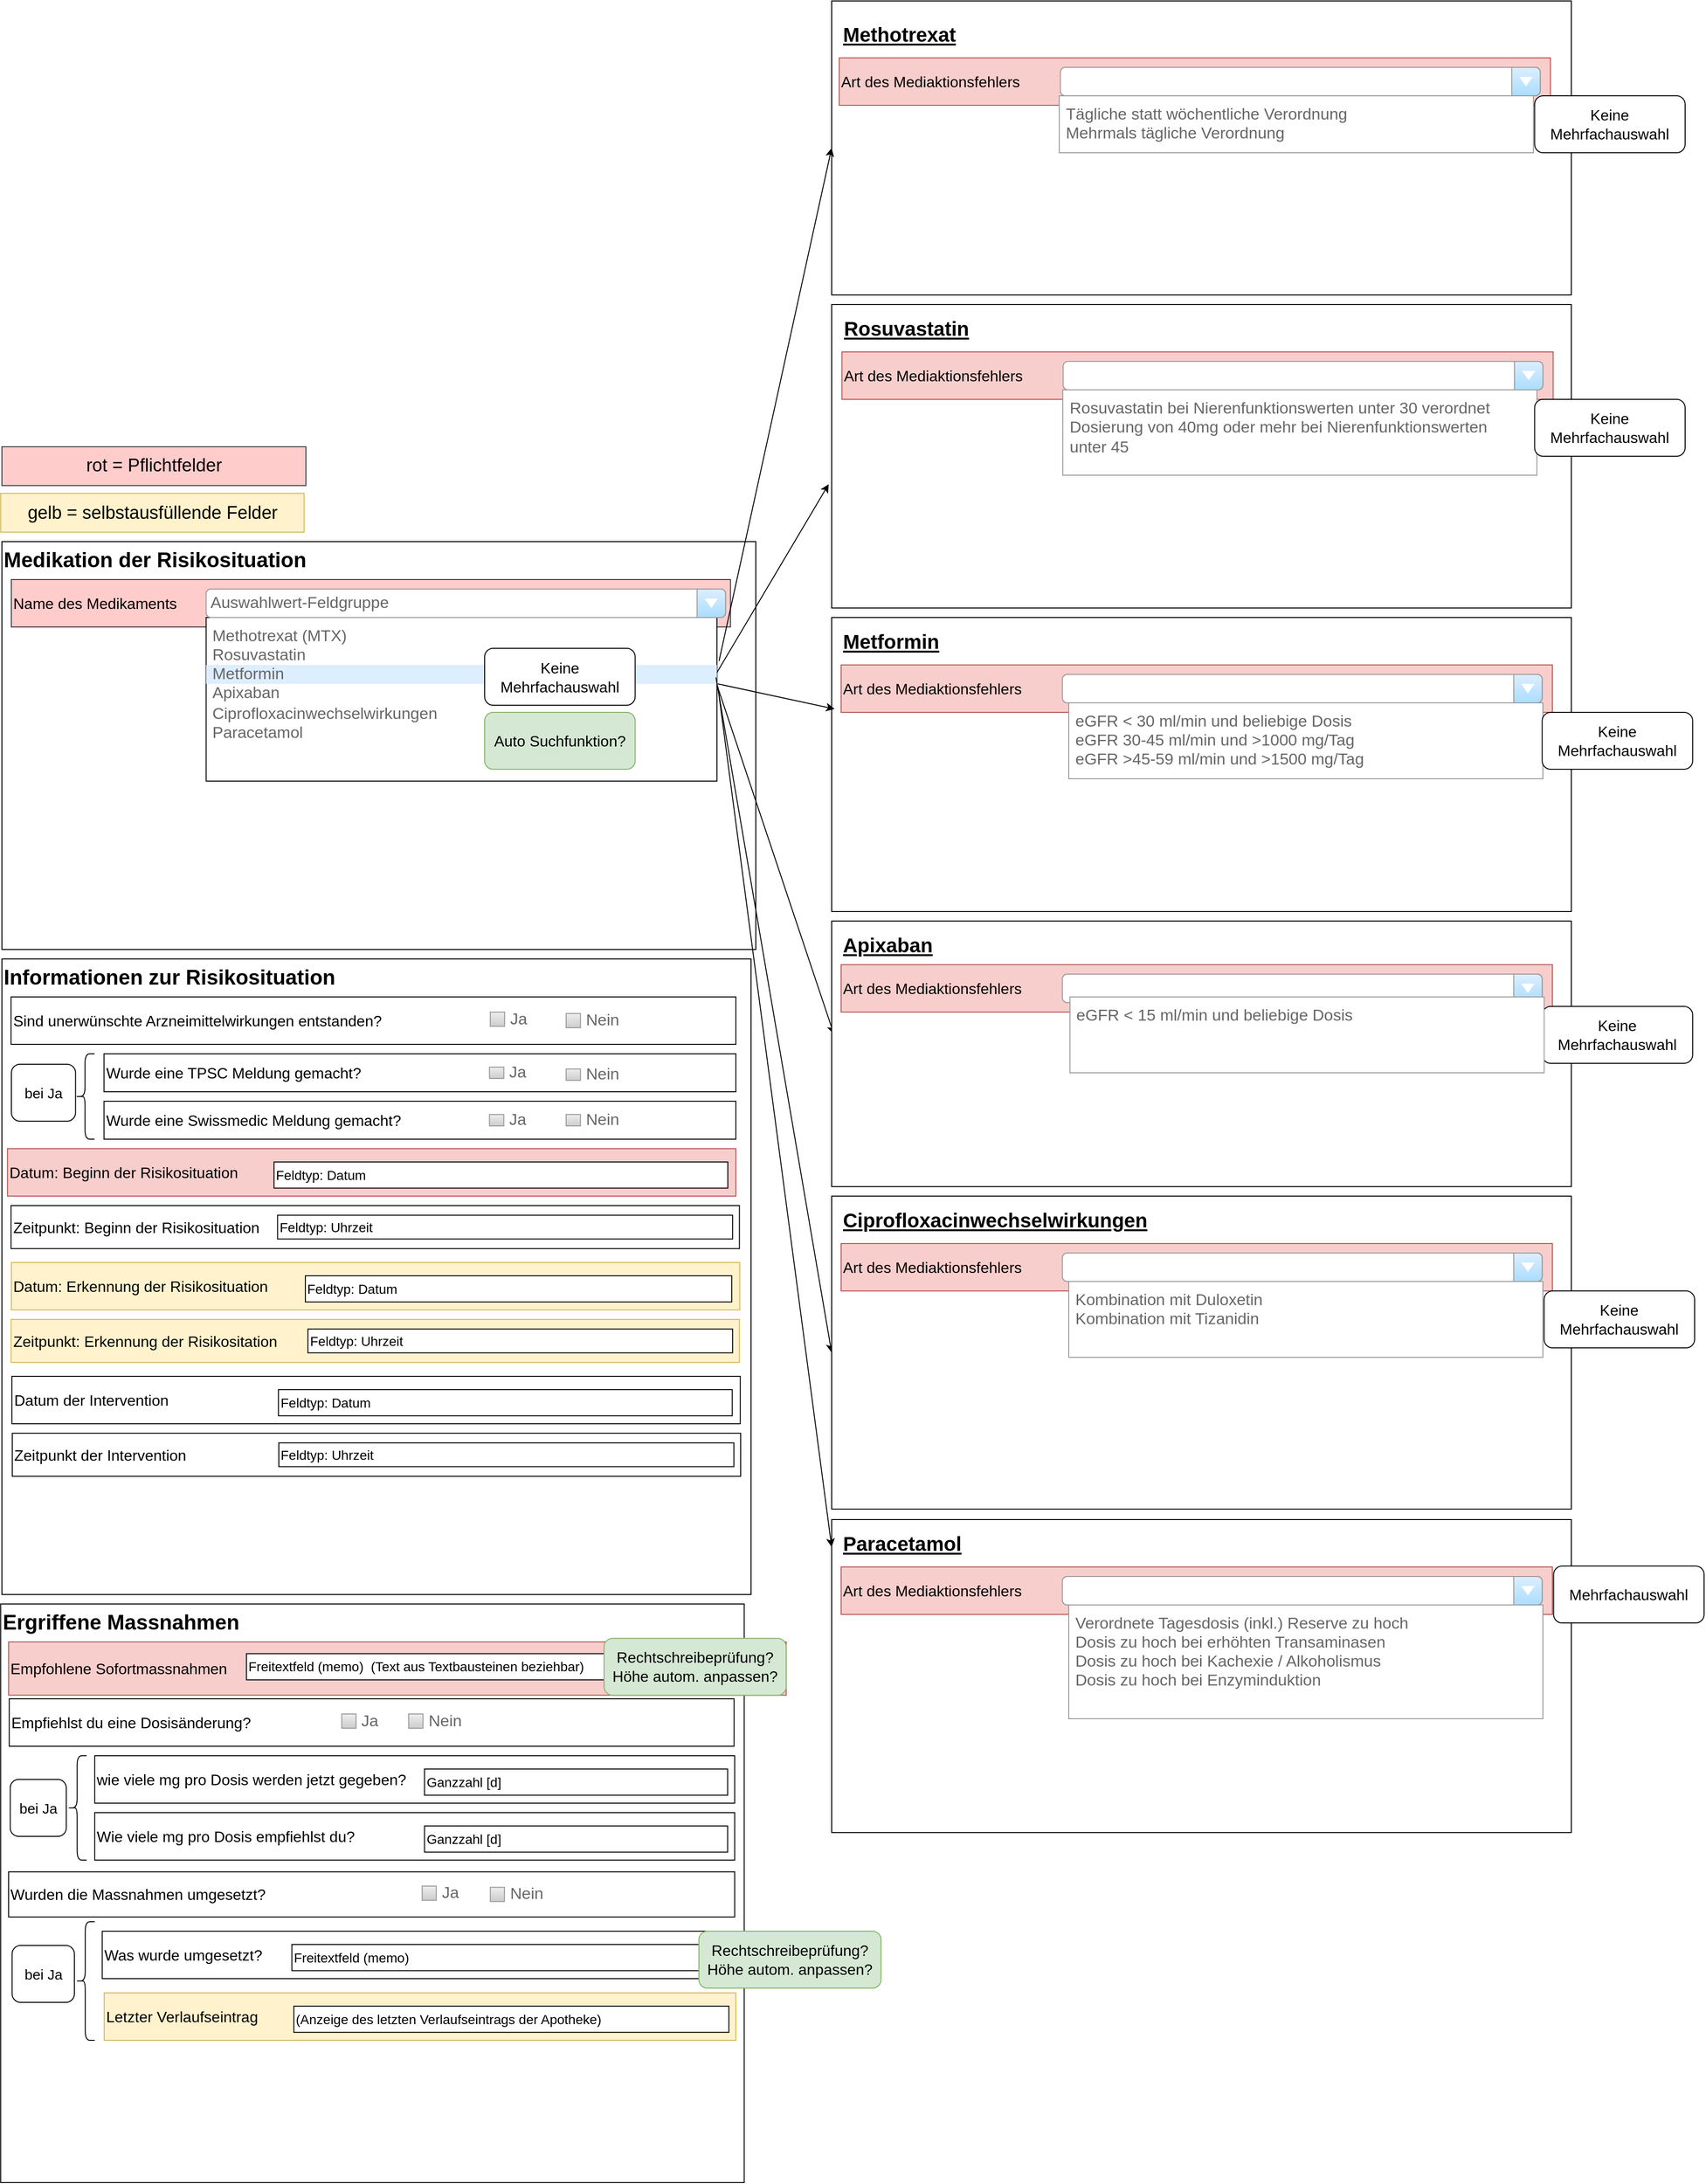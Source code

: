 <mxfile version="21.6.9" type="github">
  <diagram name="Seite-1" id="8O7nqMV1pDiucMTswJLM">
    <mxGraphModel dx="5666" dy="4497" grid="1" gridSize="10" guides="1" tooltips="1" connect="1" arrows="1" fold="1" page="1" pageScale="1" pageWidth="827" pageHeight="1169" math="0" shadow="0">
      <root>
        <mxCell id="0" />
        <mxCell id="1" parent="0" />
        <mxCell id="Xl2gw3tBLQ9xComEteI--40" value="" style="html=1;whiteSpace=wrap;container=0;verticalAlign=top;align=left;fontStyle=1;fontSize=22;" parent="1" vertex="1">
          <mxGeometry x="-2050" y="-2350" width="780" height="310" as="geometry" />
        </mxCell>
        <mxCell id="Xl2gw3tBLQ9xComEteI--182" value="Ergriffene Massnahmen" style="html=1;whiteSpace=wrap;container=0;verticalAlign=top;align=left;fontStyle=1;fontSize=22;" parent="1" vertex="1">
          <mxGeometry x="-2926.29" y="-660" width="784.06" height="610" as="geometry" />
        </mxCell>
        <mxCell id="Xl2gw3tBLQ9xComEteI--208" value="Medikation der Risikosituation" style="html=1;whiteSpace=wrap;container=1;verticalAlign=top;align=left;fontStyle=1;fontSize=22;" parent="1" vertex="1">
          <mxGeometry x="-2925" y="-1780" width="795" height="430" as="geometry" />
        </mxCell>
        <mxCell id="Xl2gw3tBLQ9xComEteI--209" value="&lt;font style=&quot;font-size: 16px;&quot;&gt;Name des Medikaments&lt;/font&gt;" style="html=1;whiteSpace=wrap;container=1;align=left;movable=0;resizable=0;rotatable=0;deletable=0;editable=0;locked=1;connectable=0;fillColor=#ffcccc;strokeColor=#36393d;" parent="Xl2gw3tBLQ9xComEteI--208" vertex="1">
          <mxGeometry x="9.95" y="40" width="758.37" height="50" as="geometry" />
        </mxCell>
        <mxCell id="Xl2gw3tBLQ9xComEteI--98" value="" style="strokeWidth=1;shadow=0;dashed=0;align=center;html=1;shape=mxgraph.mockup.forms.rrect;rSize=0;movable=1;resizable=1;rotatable=1;deletable=1;editable=1;locked=0;connectable=1;" parent="Xl2gw3tBLQ9xComEteI--208" vertex="1">
          <mxGeometry x="215.36" y="80" width="538.7" height="172.5" as="geometry" />
        </mxCell>
        <mxCell id="Xl2gw3tBLQ9xComEteI--99" value="Methotrexat (MTX)" style="strokeWidth=1;shadow=0;dashed=0;align=center;html=1;shape=mxgraph.mockup.forms.anchor;fontSize=17;fontColor=#666666;align=left;spacingLeft=5;resizeWidth=1;whiteSpace=wrap;" parent="Xl2gw3tBLQ9xComEteI--98" vertex="1">
          <mxGeometry width="538.7" height="20" relative="1" as="geometry">
            <mxPoint y="10" as="offset" />
          </mxGeometry>
        </mxCell>
        <mxCell id="Xl2gw3tBLQ9xComEteI--100" value="Rosuvastatin" style="strokeWidth=1;shadow=0;dashed=0;align=center;html=1;shape=mxgraph.mockup.forms.anchor;fontSize=17;fontColor=#666666;align=left;spacingLeft=5;resizeWidth=1;whiteSpace=wrap;" parent="Xl2gw3tBLQ9xComEteI--98" vertex="1">
          <mxGeometry width="538.7" height="20" relative="1" as="geometry">
            <mxPoint y="30" as="offset" />
          </mxGeometry>
        </mxCell>
        <mxCell id="Xl2gw3tBLQ9xComEteI--101" value="Metformin" style="strokeWidth=1;shadow=0;dashed=0;align=center;html=1;shape=mxgraph.mockup.forms.rrect;rSize=0;fontSize=17;fontColor=#666666;align=left;spacingLeft=5;fillColor=#ddeeff;strokeColor=none;resizeWidth=1;whiteSpace=wrap;" parent="Xl2gw3tBLQ9xComEteI--98" vertex="1">
          <mxGeometry width="538.7" height="20" relative="1" as="geometry">
            <mxPoint y="50" as="offset" />
          </mxGeometry>
        </mxCell>
        <mxCell id="Xl2gw3tBLQ9xComEteI--102" value="Apixaban" style="strokeWidth=1;shadow=0;dashed=0;align=center;html=1;shape=mxgraph.mockup.forms.anchor;fontSize=17;fontColor=#666666;align=left;spacingLeft=5;resizeWidth=1;whiteSpace=wrap;" parent="Xl2gw3tBLQ9xComEteI--98" vertex="1">
          <mxGeometry width="538.7" height="20" relative="1" as="geometry">
            <mxPoint y="70" as="offset" />
          </mxGeometry>
        </mxCell>
        <mxCell id="Jt8GE6jkNL4GzKu6u1VT-1" value="Ciprofloxacinwechselwirkungen" style="strokeWidth=1;shadow=0;dashed=0;align=center;html=1;shape=mxgraph.mockup.forms.anchor;fontSize=17;fontColor=#666666;align=left;spacingLeft=5;resizeWidth=1;whiteSpace=wrap;" parent="Xl2gw3tBLQ9xComEteI--98" vertex="1">
          <mxGeometry y="91.618" width="538.7" height="20.294" as="geometry" />
        </mxCell>
        <mxCell id="Jt8GE6jkNL4GzKu6u1VT-2" value="Paracetamol" style="strokeWidth=1;shadow=0;dashed=0;align=center;html=1;shape=mxgraph.mockup.forms.anchor;fontSize=17;fontColor=#666666;align=left;spacingLeft=5;resizeWidth=1;whiteSpace=wrap;" parent="Xl2gw3tBLQ9xComEteI--98" vertex="1">
          <mxGeometry y="111.912" width="538.7" height="20.294" as="geometry" />
        </mxCell>
        <mxCell id="Xl2gw3tBLQ9xComEteI--103" value="&lt;font style=&quot;font-size: 16px;&quot;&gt;Keine Mehrfachauswahl&lt;/font&gt;" style="rounded=1;whiteSpace=wrap;html=1;movable=1;resizable=1;rotatable=1;deletable=1;editable=1;locked=0;connectable=1;" parent="Xl2gw3tBLQ9xComEteI--98" vertex="1">
          <mxGeometry x="293.7" y="32.5" width="158.71" height="60" as="geometry" />
        </mxCell>
        <mxCell id="1k3BisYx8RZJ3h7XRNCB-22" value="&lt;font style=&quot;font-size: 16px;&quot;&gt;Auto Suchfunktion?&lt;/font&gt;" style="rounded=1;whiteSpace=wrap;html=1;movable=1;resizable=1;rotatable=1;deletable=1;editable=1;locked=0;connectable=1;fillColor=#d5e8d4;strokeColor=#82b366;" vertex="1" parent="Xl2gw3tBLQ9xComEteI--98">
          <mxGeometry x="293.7" y="100" width="158.71" height="60" as="geometry" />
        </mxCell>
        <mxCell id="Xl2gw3tBLQ9xComEteI--236" value="Auswahlwert-Feldgruppe" style="strokeWidth=1;shadow=0;dashed=0;align=center;html=1;shape=mxgraph.mockup.forms.comboBox;strokeColor=#999999;fillColor=#ddeeff;align=left;fillColor2=#aaddff;mainText=;fontColor=#666666;fontSize=17;spacingLeft=3;container=1;movable=1;resizable=1;rotatable=1;deletable=1;editable=1;locked=0;connectable=1;" parent="Xl2gw3tBLQ9xComEteI--208" vertex="1">
          <mxGeometry x="215.363" y="50.0" width="547.745" height="30" as="geometry" />
        </mxCell>
        <mxCell id="Xl2gw3tBLQ9xComEteI--39" value="" style="endArrow=classic;html=1;rounded=0;exitX=1;exitY=0.336;exitDx=0;exitDy=0;entryX=-0.004;entryY=0.592;entryDx=0;entryDy=0;entryPerimeter=0;exitPerimeter=0;" parent="1" source="Xl2gw3tBLQ9xComEteI--98" target="Xl2gw3tBLQ9xComEteI--36" edge="1">
          <mxGeometry width="50" height="50" relative="1" as="geometry">
            <mxPoint x="-1480" y="-1500" as="sourcePoint" />
            <mxPoint x="-1330" y="-1610" as="targetPoint" />
          </mxGeometry>
        </mxCell>
        <mxCell id="Xl2gw3tBLQ9xComEteI--120" value="Informationen zur Risikosituation" style="html=1;whiteSpace=wrap;container=1;verticalAlign=top;align=left;fontStyle=1;fontSize=22;" parent="1" vertex="1">
          <mxGeometry x="-2925" y="-1340" width="790" height="670" as="geometry" />
        </mxCell>
        <mxCell id="Xl2gw3tBLQ9xComEteI--129" value="&lt;font style=&quot;font-size: 16px;&quot;&gt;Datum: Erkennung der Risikosituation&lt;/font&gt;" style="html=1;whiteSpace=wrap;container=1;align=left;movable=1;resizable=1;rotatable=1;deletable=1;editable=1;locked=0;connectable=1;fillColor=#fff2cc;strokeColor=#d6b656;" parent="Xl2gw3tBLQ9xComEteI--120" vertex="1">
          <mxGeometry x="10.022" y="320" width="768.093" height="50" as="geometry" />
        </mxCell>
        <mxCell id="Xl2gw3tBLQ9xComEteI--130" value="&lt;font style=&quot;font-size: 14px;&quot;&gt;Feldtyp: Datum&lt;/font&gt;" style="rounded=0;whiteSpace=wrap;html=1;align=left;movable=1;resizable=1;rotatable=1;deletable=1;editable=1;locked=0;connectable=1;" parent="Xl2gw3tBLQ9xComEteI--129" vertex="1">
          <mxGeometry x="310" y="14" width="449.61" height="27.62" as="geometry" />
        </mxCell>
        <mxCell id="Xl2gw3tBLQ9xComEteI--131" value="&lt;font style=&quot;font-size: 16px;&quot;&gt;Zeitpunkt: Erkennung der Risikositation&lt;/font&gt;" style="html=1;whiteSpace=wrap;container=1;align=left;movable=0;resizable=0;rotatable=0;deletable=0;editable=0;locked=1;connectable=0;fillColor=#fff2cc;strokeColor=#d6b656;" parent="Xl2gw3tBLQ9xComEteI--120" vertex="1">
          <mxGeometry x="9.626" y="380" width="768.093" height="45.38" as="geometry" />
        </mxCell>
        <mxCell id="Xl2gw3tBLQ9xComEteI--132" value="&lt;font style=&quot;font-size: 14px;&quot;&gt;Feldtyp: Uhrzeit&lt;/font&gt;" style="rounded=0;whiteSpace=wrap;html=1;align=left;" parent="Xl2gw3tBLQ9xComEteI--131" vertex="1">
          <mxGeometry x="313.091" y="10.16" width="447.842" height="25.07" as="geometry" />
        </mxCell>
        <mxCell id="Jt8GE6jkNL4GzKu6u1VT-21" value="&lt;font style=&quot;font-size: 16px;&quot;&gt;Sind unerwünschte Arzneimittelwirkungen entstanden?&lt;/font&gt;" style="html=1;whiteSpace=wrap;container=1;align=left;movable=0;resizable=0;rotatable=0;deletable=0;editable=0;locked=1;connectable=0;" parent="Xl2gw3tBLQ9xComEteI--120" vertex="1">
          <mxGeometry x="9.63" y="40" width="764.35" height="50" as="geometry" />
        </mxCell>
        <mxCell id="Jt8GE6jkNL4GzKu6u1VT-63" value="" style="shape=curlyBracket;whiteSpace=wrap;html=1;rounded=1;labelPosition=left;verticalLabelPosition=middle;align=right;verticalAlign=middle;movable=0;resizable=0;rotatable=0;deletable=0;editable=0;locked=1;connectable=0;" parent="Xl2gw3tBLQ9xComEteI--120" vertex="1">
          <mxGeometry x="77.67" y="100" width="20" height="90" as="geometry" />
        </mxCell>
        <mxCell id="Jt8GE6jkNL4GzKu6u1VT-59" value="&lt;font style=&quot;font-size: 16px;&quot;&gt;Wurde eine Swissmedic Meldung gemacht?&lt;/font&gt;" style="html=1;whiteSpace=wrap;container=1;align=left;movable=0;resizable=0;rotatable=0;deletable=0;editable=0;locked=1;connectable=0;" parent="Xl2gw3tBLQ9xComEteI--120" vertex="1">
          <mxGeometry x="107.69" y="150" width="666.29" height="40" as="geometry" />
        </mxCell>
        <mxCell id="Jt8GE6jkNL4GzKu6u1VT-68" value="Ja" style="strokeWidth=1;shadow=0;dashed=0;align=center;html=1;shape=mxgraph.mockup.forms.rrect;rSize=0;fillColor=#eeeeee;strokeColor=#999999;gradientColor=#cccccc;align=left;spacingLeft=4;fontSize=17;fontColor=#666666;labelPosition=right;" parent="Jt8GE6jkNL4GzKu6u1VT-59" vertex="1">
          <mxGeometry x="406.463" y="14" width="15.118" height="12" as="geometry" />
        </mxCell>
        <mxCell id="Jt8GE6jkNL4GzKu6u1VT-69" value="Nein" style="strokeWidth=1;shadow=0;dashed=0;align=center;html=1;shape=mxgraph.mockup.forms.rrect;rSize=0;fillColor=#eeeeee;strokeColor=#999999;gradientColor=#cccccc;align=left;spacingLeft=4;fontSize=17;fontColor=#666666;labelPosition=right;" parent="Jt8GE6jkNL4GzKu6u1VT-59" vertex="1">
          <mxGeometry x="487.305" y="14" width="15.118" height="12" as="geometry" />
        </mxCell>
        <mxCell id="Jt8GE6jkNL4GzKu6u1VT-62" value="&lt;font style=&quot;font-size: 15px;&quot;&gt;bei Ja&lt;/font&gt;" style="rounded=1;whiteSpace=wrap;html=1;movable=0;resizable=0;rotatable=0;deletable=0;editable=0;locked=1;connectable=0;" parent="Xl2gw3tBLQ9xComEteI--120" vertex="1">
          <mxGeometry x="10.02" y="111" width="67.65" height="60" as="geometry" />
        </mxCell>
        <mxCell id="Jt8GE6jkNL4GzKu6u1VT-57" value="&lt;font style=&quot;font-size: 16px;&quot;&gt;Wurde eine TPSC Meldung gemacht?&lt;/font&gt;" style="html=1;whiteSpace=wrap;container=1;align=left;movable=0;resizable=0;rotatable=0;deletable=0;editable=0;locked=1;connectable=0;" parent="Xl2gw3tBLQ9xComEteI--120" vertex="1">
          <mxGeometry x="107.69" y="100" width="666.29" height="40" as="geometry" />
        </mxCell>
        <mxCell id="Jt8GE6jkNL4GzKu6u1VT-66" value="Ja" style="strokeWidth=1;shadow=0;dashed=0;align=center;html=1;shape=mxgraph.mockup.forms.rrect;rSize=0;fillColor=#eeeeee;strokeColor=#999999;gradientColor=#cccccc;align=left;spacingLeft=4;fontSize=17;fontColor=#666666;labelPosition=right;" parent="Jt8GE6jkNL4GzKu6u1VT-57" vertex="1">
          <mxGeometry x="406.463" y="14" width="15.118" height="12" as="geometry" />
        </mxCell>
        <mxCell id="Jt8GE6jkNL4GzKu6u1VT-67" value="Nein" style="strokeWidth=1;shadow=0;dashed=0;align=center;html=1;shape=mxgraph.mockup.forms.rrect;rSize=0;fillColor=#eeeeee;strokeColor=#999999;gradientColor=#cccccc;align=left;spacingLeft=4;fontSize=17;fontColor=#666666;labelPosition=right;" parent="Jt8GE6jkNL4GzKu6u1VT-57" vertex="1">
          <mxGeometry x="487.305" y="16" width="15.118" height="12" as="geometry" />
        </mxCell>
        <mxCell id="Jt8GE6jkNL4GzKu6u1VT-77" value="&lt;font style=&quot;font-size: 16px;&quot;&gt;Zeitpunkt der Intervention&lt;/font&gt;" style="html=1;whiteSpace=wrap;container=1;align=left;movable=1;resizable=1;rotatable=1;deletable=1;editable=1;locked=0;connectable=1;" parent="Xl2gw3tBLQ9xComEteI--120" vertex="1">
          <mxGeometry x="10.952" y="500" width="768.093" height="45.38" as="geometry" />
        </mxCell>
        <mxCell id="Jt8GE6jkNL4GzKu6u1VT-78" value="&lt;font style=&quot;font-size: 14px;&quot;&gt;Feldtyp: Uhrzeit&lt;/font&gt;" style="rounded=0;whiteSpace=wrap;html=1;align=left;" parent="Jt8GE6jkNL4GzKu6u1VT-77" vertex="1">
          <mxGeometry x="281.067" y="10.16" width="479.862" height="25.07" as="geometry" />
        </mxCell>
        <mxCell id="Jt8GE6jkNL4GzKu6u1VT-79" value="&lt;font style=&quot;font-size: 16px;&quot;&gt;Datum der Intervention&lt;/font&gt;" style="html=1;whiteSpace=wrap;container=1;align=left;movable=1;resizable=1;rotatable=1;deletable=1;editable=1;locked=0;connectable=1;" parent="Xl2gw3tBLQ9xComEteI--120" vertex="1">
          <mxGeometry x="10.55" y="440" width="768.09" height="50" as="geometry" />
        </mxCell>
        <mxCell id="Jt8GE6jkNL4GzKu6u1VT-80" value="&lt;font style=&quot;font-size: 14px;&quot;&gt;Feldtyp: Datum&lt;/font&gt;" style="rounded=0;whiteSpace=wrap;html=1;align=left;" parent="Jt8GE6jkNL4GzKu6u1VT-79" vertex="1">
          <mxGeometry x="281.066" y="14.0" width="478.546" height="27.62" as="geometry" />
        </mxCell>
        <mxCell id="Jt8GE6jkNL4GzKu6u1VT-75" value="&lt;font style=&quot;font-size: 16px;&quot;&gt;Datum: Beginn der Risikosituation&lt;/font&gt;" style="html=1;whiteSpace=wrap;container=1;align=left;movable=1;resizable=1;rotatable=1;deletable=1;editable=1;locked=0;connectable=1;fillColor=#f8cecc;strokeColor=#b85450;" parent="Xl2gw3tBLQ9xComEteI--120" vertex="1">
          <mxGeometry x="5.89" y="200.0" width="768.09" height="50" as="geometry" />
        </mxCell>
        <mxCell id="Jt8GE6jkNL4GzKu6u1VT-76" value="&lt;font style=&quot;font-size: 14px;&quot;&gt;Feldtyp: Datum&lt;/font&gt;" style="rounded=0;whiteSpace=wrap;html=1;align=left;" parent="Jt8GE6jkNL4GzKu6u1VT-75" vertex="1">
          <mxGeometry x="281.066" y="14.0" width="478.546" height="27.62" as="geometry" />
        </mxCell>
        <mxCell id="Jt8GE6jkNL4GzKu6u1VT-23" value="Nein" style="strokeWidth=1;shadow=0;dashed=0;align=center;html=1;shape=mxgraph.mockup.forms.rrect;rSize=0;fillColor=#eeeeee;strokeColor=#999999;gradientColor=#cccccc;align=left;spacingLeft=4;fontSize=17;fontColor=#666666;labelPosition=right;" parent="Xl2gw3tBLQ9xComEteI--120" vertex="1">
          <mxGeometry x="594.995" y="57.5" width="15.118" height="15" as="geometry" />
        </mxCell>
        <mxCell id="Jt8GE6jkNL4GzKu6u1VT-22" value="Ja" style="strokeWidth=1;shadow=0;dashed=0;align=center;html=1;shape=mxgraph.mockup.forms.rrect;rSize=0;fillColor=#eeeeee;strokeColor=#999999;gradientColor=#cccccc;align=left;spacingLeft=4;fontSize=17;fontColor=#666666;labelPosition=right;" parent="1" vertex="1">
          <mxGeometry x="-2409.997" y="-1284" width="15.118" height="15" as="geometry" />
        </mxCell>
        <mxCell id="Jt8GE6jkNL4GzKu6u1VT-28" value="" style="group" parent="1" vertex="1" connectable="0">
          <mxGeometry x="-2050.0" y="-2030.0" width="780" height="450" as="geometry" />
        </mxCell>
        <mxCell id="Xl2gw3tBLQ9xComEteI--36" value="" style="html=1;whiteSpace=wrap;container=0;verticalAlign=top;align=left;fontStyle=1;fontSize=22;" parent="Jt8GE6jkNL4GzKu6u1VT-28" vertex="1">
          <mxGeometry width="780" height="320" as="geometry" />
        </mxCell>
        <mxCell id="Jt8GE6jkNL4GzKu6u1VT-12" value="&lt;font style=&quot;font-size: 16px;&quot;&gt;Art des Mediaktionsfehlers&lt;/font&gt;" style="html=1;whiteSpace=wrap;container=1;align=left;movable=1;resizable=1;rotatable=1;deletable=1;editable=1;locked=0;connectable=1;fillColor=#f8cecc;strokeColor=#b85450;" parent="Jt8GE6jkNL4GzKu6u1VT-28" vertex="1">
          <mxGeometry x="10.81" y="50.0" width="750" height="50" as="geometry" />
        </mxCell>
        <mxCell id="Jt8GE6jkNL4GzKu6u1VT-13" value="&lt;table&gt;&lt;tbody&gt;&lt;tr&gt;&lt;td&gt;&lt;br&gt;&lt;/td&gt;&lt;/tr&gt;&lt;tr&gt;&lt;td&gt;&lt;br&gt;&lt;/td&gt;&lt;/tr&gt;&lt;tr&gt;&lt;td&gt;&lt;br&gt;&lt;/td&gt;&lt;/tr&gt;&lt;tr&gt;&lt;td&gt;&lt;br&gt;&lt;/td&gt;&lt;/tr&gt;&lt;tr&gt;&lt;td&gt;&lt;br&gt;&lt;/td&gt;&lt;/tr&gt;&lt;/tbody&gt;&lt;/table&gt;" style="strokeWidth=1;shadow=0;dashed=0;align=center;html=1;shape=mxgraph.mockup.forms.comboBox;strokeColor=#999999;fillColor=#ddeeff;align=left;fillColor2=#aaddff;mainText=;fontColor=#666666;fontSize=17;spacingLeft=3;container=0;movable=1;resizable=1;rotatable=1;deletable=1;editable=1;locked=0;connectable=1;" parent="Jt8GE6jkNL4GzKu6u1VT-12" vertex="1">
          <mxGeometry x="233.279" y="10" width="505.96" height="30" as="geometry" />
        </mxCell>
        <mxCell id="Jt8GE6jkNL4GzKu6u1VT-20" value="&lt;b style=&quot;font-size: 21px;&quot;&gt;&lt;font style=&quot;font-size: 21px;&quot;&gt;Rosuvastatin&lt;/font&gt;&lt;/b&gt;" style="rounded=0;whiteSpace=wrap;html=1;align=left;labelBorderColor=none;strokeColor=none;fontStyle=4;fontSize=21;" parent="Jt8GE6jkNL4GzKu6u1VT-28" vertex="1">
          <mxGeometry x="10.81" y="10.0" width="180" height="30" as="geometry" />
        </mxCell>
        <mxCell id="Jt8GE6jkNL4GzKu6u1VT-15" value="" style="strokeWidth=1;shadow=0;dashed=0;align=center;html=1;shape=mxgraph.mockup.forms.rrect;rSize=0;strokeColor=#999999;fillColor=#ffffff;movable=1;resizable=1;rotatable=1;deletable=1;editable=1;locked=0;connectable=1;" parent="Jt8GE6jkNL4GzKu6u1VT-28" vertex="1">
          <mxGeometry x="243.71" y="90" width="500" height="90" as="geometry" />
        </mxCell>
        <mxCell id="Jt8GE6jkNL4GzKu6u1VT-16" value="Rosuvastatin bei Nierenfunktionswerten unter 30 verordnet" style="strokeWidth=1;shadow=0;dashed=0;align=center;html=1;shape=mxgraph.mockup.forms.anchor;fontSize=17;fontColor=#666666;align=left;spacingLeft=5;resizeWidth=1;whiteSpace=wrap;" parent="Jt8GE6jkNL4GzKu6u1VT-15" vertex="1">
          <mxGeometry width="455.169" height="20" relative="1" as="geometry">
            <mxPoint y="10" as="offset" />
          </mxGeometry>
        </mxCell>
        <mxCell id="Jt8GE6jkNL4GzKu6u1VT-17" value="Dosierung von 40mg oder mehr bei Nierenfunktionswerten unter 45" style="strokeWidth=1;shadow=0;dashed=0;align=center;html=1;shape=mxgraph.mockup.forms.anchor;fontSize=17;fontColor=#666666;align=left;spacingLeft=5;resizeWidth=1;whiteSpace=wrap;" parent="Jt8GE6jkNL4GzKu6u1VT-15" vertex="1">
          <mxGeometry width="455.17" height="40" relative="1" as="geometry">
            <mxPoint y="30" as="offset" />
          </mxGeometry>
        </mxCell>
        <mxCell id="Jt8GE6jkNL4GzKu6u1VT-30" value="" style="group" parent="1" vertex="1" connectable="0">
          <mxGeometry x="-2050" y="-1700" width="780" height="310" as="geometry" />
        </mxCell>
        <mxCell id="Jt8GE6jkNL4GzKu6u1VT-31" value="" style="html=1;whiteSpace=wrap;container=0;verticalAlign=top;align=left;fontStyle=1;fontSize=22;" parent="Jt8GE6jkNL4GzKu6u1VT-30" vertex="1">
          <mxGeometry width="780" height="310" as="geometry" />
        </mxCell>
        <mxCell id="Jt8GE6jkNL4GzKu6u1VT-32" value="&lt;font style=&quot;font-size: 16px;&quot;&gt;Art des Mediaktionsfehlers&lt;/font&gt;" style="html=1;whiteSpace=wrap;container=1;align=left;movable=1;resizable=1;rotatable=1;deletable=1;editable=1;locked=0;connectable=1;fillColor=#f8cecc;strokeColor=#b85450;" parent="Jt8GE6jkNL4GzKu6u1VT-30" vertex="1">
          <mxGeometry x="10" y="50" width="750" height="50" as="geometry" />
        </mxCell>
        <mxCell id="Jt8GE6jkNL4GzKu6u1VT-33" value="&lt;table&gt;&lt;tbody&gt;&lt;tr&gt;&lt;td&gt;&lt;br&gt;&lt;/td&gt;&lt;/tr&gt;&lt;tr&gt;&lt;td&gt;&lt;br&gt;&lt;/td&gt;&lt;/tr&gt;&lt;tr&gt;&lt;td&gt;&lt;br&gt;&lt;/td&gt;&lt;/tr&gt;&lt;tr&gt;&lt;td&gt;&lt;br&gt;&lt;/td&gt;&lt;/tr&gt;&lt;tr&gt;&lt;td&gt;&lt;br&gt;&lt;/td&gt;&lt;/tr&gt;&lt;/tbody&gt;&lt;/table&gt;" style="strokeWidth=1;shadow=0;dashed=0;align=center;html=1;shape=mxgraph.mockup.forms.comboBox;strokeColor=#999999;fillColor=#ddeeff;align=left;fillColor2=#aaddff;mainText=;fontColor=#666666;fontSize=17;spacingLeft=3;container=0;movable=1;resizable=1;rotatable=1;deletable=1;editable=1;locked=0;connectable=1;" parent="Jt8GE6jkNL4GzKu6u1VT-32" vertex="1">
          <mxGeometry x="233.279" y="10" width="505.96" height="30" as="geometry" />
        </mxCell>
        <mxCell id="Jt8GE6jkNL4GzKu6u1VT-34" value="" style="strokeWidth=1;shadow=0;dashed=0;align=center;html=1;shape=mxgraph.mockup.forms.rrect;rSize=0;strokeColor=#999999;fillColor=#ffffff;" parent="Jt8GE6jkNL4GzKu6u1VT-30" vertex="1">
          <mxGeometry x="250" y="90" width="500" height="80" as="geometry" />
        </mxCell>
        <mxCell id="Jt8GE6jkNL4GzKu6u1VT-35" value="eGFR &amp;lt; 30 ml/min und beliebige Dosis" style="strokeWidth=1;shadow=0;dashed=0;align=center;html=1;shape=mxgraph.mockup.forms.anchor;fontSize=17;fontColor=#666666;align=left;spacingLeft=5;resizeWidth=1;whiteSpace=wrap;" parent="Jt8GE6jkNL4GzKu6u1VT-34" vertex="1">
          <mxGeometry width="455.169" height="20" relative="1" as="geometry">
            <mxPoint y="10" as="offset" />
          </mxGeometry>
        </mxCell>
        <mxCell id="Jt8GE6jkNL4GzKu6u1VT-36" value="eGFR 30-45 ml/min und &amp;gt;1000 mg/Tag" style="strokeWidth=1;shadow=0;dashed=0;align=center;html=1;shape=mxgraph.mockup.forms.anchor;fontSize=17;fontColor=#666666;align=left;spacingLeft=5;resizeWidth=1;whiteSpace=wrap;" parent="Jt8GE6jkNL4GzKu6u1VT-34" vertex="1">
          <mxGeometry width="490" height="20" relative="1" as="geometry">
            <mxPoint y="30" as="offset" />
          </mxGeometry>
        </mxCell>
        <mxCell id="1k3BisYx8RZJ3h7XRNCB-1" value="eGFR &amp;gt;45-59 ml/min und &amp;gt;1500 mg/Tag" style="strokeWidth=1;shadow=0;dashed=0;align=center;html=1;shape=mxgraph.mockup.forms.anchor;fontSize=17;fontColor=#666666;align=left;spacingLeft=5;resizeWidth=1;whiteSpace=wrap;" vertex="1" parent="Jt8GE6jkNL4GzKu6u1VT-34">
          <mxGeometry y="50" width="490" height="20" as="geometry" />
        </mxCell>
        <mxCell id="Jt8GE6jkNL4GzKu6u1VT-37" value="&lt;b style=&quot;font-size: 21px;&quot;&gt;&lt;font style=&quot;font-size: 21px;&quot;&gt;Metformin&lt;/font&gt;&lt;/b&gt;" style="rounded=0;whiteSpace=wrap;html=1;align=left;labelBorderColor=none;strokeColor=none;fontStyle=4;fontSize=21;" parent="Jt8GE6jkNL4GzKu6u1VT-30" vertex="1">
          <mxGeometry x="10.0" y="10" width="180" height="30" as="geometry" />
        </mxCell>
        <mxCell id="Jt8GE6jkNL4GzKu6u1VT-54" value="" style="endArrow=classic;html=1;rounded=0;entryX=0.004;entryY=0.311;entryDx=0;entryDy=0;entryPerimeter=0;" parent="1" target="Jt8GE6jkNL4GzKu6u1VT-31" edge="1">
          <mxGeometry width="50" height="50" relative="1" as="geometry">
            <mxPoint x="-2170" y="-1630" as="sourcePoint" />
            <mxPoint x="-2043" y="-1724" as="targetPoint" />
          </mxGeometry>
        </mxCell>
        <mxCell id="Jt8GE6jkNL4GzKu6u1VT-55" value="" style="endArrow=classic;html=1;rounded=0;exitX=1.002;exitY=1.218;exitDx=0;exitDy=0;exitPerimeter=0;entryX=0.003;entryY=0.426;entryDx=0;entryDy=0;entryPerimeter=0;" parent="1" source="Xl2gw3tBLQ9xComEteI--101" target="Jt8GE6jkNL4GzKu6u1VT-39" edge="1">
          <mxGeometry width="50" height="50" relative="1" as="geometry">
            <mxPoint x="-2070" y="-1530" as="sourcePoint" />
            <mxPoint x="-2050" y="-1210" as="targetPoint" />
          </mxGeometry>
        </mxCell>
        <mxCell id="Xl2gw3tBLQ9xComEteI--41" value="" style="endArrow=classic;html=1;rounded=0;entryX=0;entryY=0.5;entryDx=0;entryDy=0;exitX=1.004;exitY=0.266;exitDx=0;exitDy=0;exitPerimeter=0;" parent="1" source="Xl2gw3tBLQ9xComEteI--98" target="Xl2gw3tBLQ9xComEteI--40" edge="1">
          <mxGeometry width="50" height="50" relative="1" as="geometry">
            <mxPoint x="-1654" y="-1640" as="sourcePoint" />
            <mxPoint x="-1386" y="-1603" as="targetPoint" />
          </mxGeometry>
        </mxCell>
        <mxCell id="Jt8GE6jkNL4GzKu6u1VT-56" value="" style="endArrow=classic;html=1;rounded=0;entryX=0;entryY=0.5;entryDx=0;entryDy=0;exitX=0.998;exitY=0.658;exitDx=0;exitDy=0;exitPerimeter=0;" parent="1" source="Xl2gw3tBLQ9xComEteI--101" target="Jt8GE6jkNL4GzKu6u1VT-47" edge="1">
          <mxGeometry width="50" height="50" relative="1" as="geometry">
            <mxPoint x="-2160" y="-1500" as="sourcePoint" />
            <mxPoint x="-2050" y="-1000" as="targetPoint" />
          </mxGeometry>
        </mxCell>
        <mxCell id="Jt8GE6jkNL4GzKu6u1VT-65" value="" style="group" parent="1" vertex="1" connectable="0">
          <mxGeometry x="-2926.29" y="-1880" width="321.88" height="90" as="geometry" />
        </mxCell>
        <mxCell id="Xl2gw3tBLQ9xComEteI--258" value="&lt;font style=&quot;font-size: 19px;&quot;&gt;rot = Pflichtfelder&lt;/font&gt;" style="rounded=0;whiteSpace=wrap;html=1;fillColor=#ffcccc;strokeColor=#36393d;" parent="Jt8GE6jkNL4GzKu6u1VT-65" vertex="1">
          <mxGeometry x="1.29" width="320.59" height="40.909" as="geometry" />
        </mxCell>
        <mxCell id="Xl2gw3tBLQ9xComEteI--259" value="&lt;font style=&quot;font-size: 19px;&quot;&gt;gelb = selbstausfüllende Felder&lt;/font&gt;" style="rounded=0;whiteSpace=wrap;html=1;fillColor=#fff2cc;strokeColor=#d6b656;" parent="Jt8GE6jkNL4GzKu6u1VT-65" vertex="1">
          <mxGeometry y="49.091" width="320.0" height="40.909" as="geometry" />
        </mxCell>
        <mxCell id="Jt8GE6jkNL4GzKu6u1VT-73" value="&lt;font style=&quot;font-size: 16px;&quot;&gt;Zeitpunkt: Beginn der Risikosituation&lt;/font&gt;" style="html=1;whiteSpace=wrap;container=1;align=left;movable=0;resizable=0;rotatable=0;deletable=0;editable=0;locked=1;connectable=0;" parent="1" vertex="1">
          <mxGeometry x="-2915.368" y="-1080" width="768.093" height="45.38" as="geometry" />
        </mxCell>
        <mxCell id="Jt8GE6jkNL4GzKu6u1VT-74" value="&lt;font style=&quot;font-size: 14px;&quot;&gt;Feldtyp: Uhrzeit&lt;/font&gt;" style="rounded=0;whiteSpace=wrap;html=1;align=left;" parent="Jt8GE6jkNL4GzKu6u1VT-73" vertex="1">
          <mxGeometry x="281.067" y="10.16" width="479.862" height="25.07" as="geometry" />
        </mxCell>
        <mxCell id="Jt8GE6jkNL4GzKu6u1VT-5" value="&lt;font style=&quot;font-size: 16px;&quot;&gt;Art des Mediaktionsfehlers&lt;/font&gt;" style="html=1;whiteSpace=wrap;container=1;align=left;movable=1;resizable=1;rotatable=1;deletable=1;editable=1;locked=0;connectable=1;fillColor=#f8cecc;strokeColor=#b85450;" parent="1" vertex="1">
          <mxGeometry x="-2042.05" y="-2290" width="750" height="50" as="geometry" />
        </mxCell>
        <mxCell id="Jt8GE6jkNL4GzKu6u1VT-6" value="&lt;table&gt;&lt;tbody&gt;&lt;tr&gt;&lt;td&gt;&lt;br&gt;&lt;/td&gt;&lt;/tr&gt;&lt;tr&gt;&lt;td&gt;&lt;br&gt;&lt;/td&gt;&lt;/tr&gt;&lt;tr&gt;&lt;td&gt;&lt;br&gt;&lt;/td&gt;&lt;/tr&gt;&lt;tr&gt;&lt;td&gt;&lt;br&gt;&lt;/td&gt;&lt;/tr&gt;&lt;tr&gt;&lt;td&gt;&lt;br&gt;&lt;/td&gt;&lt;/tr&gt;&lt;/tbody&gt;&lt;/table&gt;" style="strokeWidth=1;shadow=0;dashed=0;align=center;html=1;shape=mxgraph.mockup.forms.comboBox;strokeColor=#999999;fillColor=#ddeeff;align=left;fillColor2=#aaddff;mainText=;fontColor=#666666;fontSize=17;spacingLeft=3;container=0;movable=1;resizable=1;rotatable=1;deletable=1;editable=1;locked=0;connectable=1;" parent="Jt8GE6jkNL4GzKu6u1VT-5" vertex="1">
          <mxGeometry x="233.279" y="10" width="505.96" height="30" as="geometry" />
        </mxCell>
        <mxCell id="Jt8GE6jkNL4GzKu6u1VT-19" value="&lt;b style=&quot;font-size: 21px;&quot;&gt;&lt;font style=&quot;font-size: 21px;&quot;&gt;Methotrexat&lt;/font&gt;&lt;/b&gt;" style="rounded=0;whiteSpace=wrap;html=1;align=left;labelBorderColor=none;strokeColor=none;fontStyle=4;fontSize=21;" parent="1" vertex="1">
          <mxGeometry x="-2040" y="-2330" width="180" height="30" as="geometry" />
        </mxCell>
        <mxCell id="Jt8GE6jkNL4GzKu6u1VT-7" value="" style="strokeWidth=1;shadow=0;dashed=0;align=center;html=1;shape=mxgraph.mockup.forms.rrect;rSize=0;strokeColor=#999999;fillColor=#ffffff;movable=1;resizable=1;rotatable=1;deletable=1;editable=1;locked=0;connectable=1;" parent="1" vertex="1">
          <mxGeometry x="-1810" y="-2250" width="500" height="60" as="geometry" />
        </mxCell>
        <mxCell id="Jt8GE6jkNL4GzKu6u1VT-8" value="Tägliche statt wöchentliche Verordnung" style="strokeWidth=1;shadow=0;dashed=0;align=center;html=1;shape=mxgraph.mockup.forms.anchor;fontSize=17;fontColor=#666666;align=left;spacingLeft=5;resizeWidth=1;whiteSpace=wrap;" parent="Jt8GE6jkNL4GzKu6u1VT-7" vertex="1">
          <mxGeometry width="455.169" height="20" relative="1" as="geometry">
            <mxPoint y="10" as="offset" />
          </mxGeometry>
        </mxCell>
        <mxCell id="Jt8GE6jkNL4GzKu6u1VT-9" value="Mehrmals tägliche Verordnung" style="strokeWidth=1;shadow=0;dashed=0;align=center;html=1;shape=mxgraph.mockup.forms.anchor;fontSize=17;fontColor=#666666;align=left;spacingLeft=5;resizeWidth=1;whiteSpace=wrap;" parent="Jt8GE6jkNL4GzKu6u1VT-7" vertex="1">
          <mxGeometry width="455.169" height="20" relative="1" as="geometry">
            <mxPoint y="30" as="offset" />
          </mxGeometry>
        </mxCell>
        <mxCell id="Jt8GE6jkNL4GzKu6u1VT-46" value="" style="group" parent="1" vertex="1" connectable="0">
          <mxGeometry x="-2050" y="-1090" width="780" height="330" as="geometry" />
        </mxCell>
        <mxCell id="Jt8GE6jkNL4GzKu6u1VT-47" value="" style="html=1;whiteSpace=wrap;container=0;verticalAlign=top;align=left;fontStyle=1;fontSize=22;" parent="Jt8GE6jkNL4GzKu6u1VT-46" vertex="1">
          <mxGeometry width="780" height="330" as="geometry" />
        </mxCell>
        <mxCell id="Jt8GE6jkNL4GzKu6u1VT-48" value="&lt;font style=&quot;font-size: 16px;&quot;&gt;Art des Mediaktionsfehlers&lt;/font&gt;" style="html=1;whiteSpace=wrap;container=1;align=left;movable=0;resizable=0;rotatable=0;deletable=0;editable=0;locked=1;connectable=0;fillColor=#f8cecc;strokeColor=#b85450;" parent="Jt8GE6jkNL4GzKu6u1VT-46" vertex="1">
          <mxGeometry x="10" y="50" width="750" height="50" as="geometry" />
        </mxCell>
        <mxCell id="Jt8GE6jkNL4GzKu6u1VT-49" value="&lt;table&gt;&lt;tbody&gt;&lt;tr&gt;&lt;td&gt;&lt;br&gt;&lt;/td&gt;&lt;/tr&gt;&lt;tr&gt;&lt;td&gt;&lt;br&gt;&lt;/td&gt;&lt;/tr&gt;&lt;tr&gt;&lt;td&gt;&lt;br&gt;&lt;/td&gt;&lt;/tr&gt;&lt;tr&gt;&lt;td&gt;&lt;br&gt;&lt;/td&gt;&lt;/tr&gt;&lt;tr&gt;&lt;td&gt;&lt;br&gt;&lt;/td&gt;&lt;/tr&gt;&lt;/tbody&gt;&lt;/table&gt;" style="strokeWidth=1;shadow=0;dashed=0;align=center;html=1;shape=mxgraph.mockup.forms.comboBox;strokeColor=#999999;fillColor=#ddeeff;align=left;fillColor2=#aaddff;mainText=;fontColor=#666666;fontSize=17;spacingLeft=3;container=0;movable=1;resizable=1;rotatable=1;deletable=1;editable=1;locked=0;connectable=1;" parent="Jt8GE6jkNL4GzKu6u1VT-48" vertex="1">
          <mxGeometry x="233.279" y="10" width="505.96" height="30" as="geometry" />
        </mxCell>
        <mxCell id="Jt8GE6jkNL4GzKu6u1VT-50" value="" style="strokeWidth=1;shadow=0;dashed=0;align=center;html=1;shape=mxgraph.mockup.forms.rrect;rSize=0;strokeColor=#999999;fillColor=#ffffff;movable=1;resizable=1;rotatable=1;deletable=1;editable=1;locked=0;connectable=1;" parent="Jt8GE6jkNL4GzKu6u1VT-46" vertex="1">
          <mxGeometry x="250" y="90" width="500" height="80" as="geometry" />
        </mxCell>
        <mxCell id="Jt8GE6jkNL4GzKu6u1VT-51" value="Kombination mit Duloxetin" style="strokeWidth=1;shadow=0;dashed=0;align=center;html=1;shape=mxgraph.mockup.forms.anchor;fontSize=17;fontColor=#666666;align=left;spacingLeft=5;resizeWidth=1;whiteSpace=wrap;" parent="Jt8GE6jkNL4GzKu6u1VT-50" vertex="1">
          <mxGeometry width="455.169" height="20" relative="1" as="geometry">
            <mxPoint y="10" as="offset" />
          </mxGeometry>
        </mxCell>
        <mxCell id="Jt8GE6jkNL4GzKu6u1VT-52" value="Kombination mit Tizanidin" style="strokeWidth=1;shadow=0;dashed=0;align=center;html=1;shape=mxgraph.mockup.forms.anchor;fontSize=17;fontColor=#666666;align=left;spacingLeft=5;resizeWidth=1;whiteSpace=wrap;" parent="Jt8GE6jkNL4GzKu6u1VT-50" vertex="1">
          <mxGeometry width="455.169" height="20" relative="1" as="geometry">
            <mxPoint y="30" as="offset" />
          </mxGeometry>
        </mxCell>
        <mxCell id="Jt8GE6jkNL4GzKu6u1VT-53" value="&lt;b style=&quot;font-size: 21px;&quot;&gt;&lt;font style=&quot;font-size: 21px;&quot;&gt;Ciprofloxacinwechselwirkungen&lt;/font&gt;&lt;/b&gt;" style="rounded=0;whiteSpace=wrap;html=1;align=left;labelBorderColor=none;strokeColor=none;fontStyle=4;fontSize=21;" parent="Jt8GE6jkNL4GzKu6u1VT-46" vertex="1">
          <mxGeometry x="10.0" y="10" width="180" height="30" as="geometry" />
        </mxCell>
        <mxCell id="Jt8GE6jkNL4GzKu6u1VT-39" value="" style="html=1;whiteSpace=wrap;container=0;verticalAlign=top;align=left;fontStyle=1;fontSize=22;" parent="1" vertex="1">
          <mxGeometry x="-2050" y="-1380" width="780" height="280" as="geometry" />
        </mxCell>
        <mxCell id="Jt8GE6jkNL4GzKu6u1VT-40" value="&lt;font style=&quot;font-size: 16px;&quot;&gt;Art des Mediaktionsfehlers&lt;/font&gt;" style="html=1;whiteSpace=wrap;container=1;align=left;movable=1;resizable=1;rotatable=1;deletable=1;editable=1;locked=0;connectable=1;fillColor=#f8cecc;strokeColor=#b85450;" parent="1" vertex="1">
          <mxGeometry x="-2040" y="-1334" width="750" height="50" as="geometry" />
        </mxCell>
        <mxCell id="Jt8GE6jkNL4GzKu6u1VT-41" value="&lt;table&gt;&lt;tbody&gt;&lt;tr&gt;&lt;td&gt;&lt;br&gt;&lt;/td&gt;&lt;/tr&gt;&lt;tr&gt;&lt;td&gt;&lt;br&gt;&lt;/td&gt;&lt;/tr&gt;&lt;tr&gt;&lt;td&gt;&lt;br&gt;&lt;/td&gt;&lt;/tr&gt;&lt;tr&gt;&lt;td&gt;&lt;br&gt;&lt;/td&gt;&lt;/tr&gt;&lt;tr&gt;&lt;td&gt;&lt;br&gt;&lt;/td&gt;&lt;/tr&gt;&lt;/tbody&gt;&lt;/table&gt;" style="strokeWidth=1;shadow=0;dashed=0;align=center;html=1;shape=mxgraph.mockup.forms.comboBox;strokeColor=#999999;fillColor=#ddeeff;align=left;fillColor2=#aaddff;mainText=;fontColor=#666666;fontSize=17;spacingLeft=3;container=0;movable=1;resizable=1;rotatable=1;deletable=1;editable=1;locked=0;connectable=1;" parent="Jt8GE6jkNL4GzKu6u1VT-40" vertex="1">
          <mxGeometry x="233.279" y="10" width="505.96" height="30" as="geometry" />
        </mxCell>
        <mxCell id="Jt8GE6jkNL4GzKu6u1VT-45" value="&lt;b style=&quot;font-size: 21px;&quot;&gt;&lt;font style=&quot;font-size: 21px;&quot;&gt;Apixaban&lt;/font&gt;&lt;/b&gt;" style="rounded=0;whiteSpace=wrap;html=1;align=left;labelBorderColor=none;strokeColor=none;fontStyle=4;fontSize=21;" parent="1" vertex="1">
          <mxGeometry x="-2040" y="-1370" width="180" height="30" as="geometry" />
        </mxCell>
        <mxCell id="qixxaipNqvjA8JRE3Mn1-34" value="&lt;font style=&quot;font-size: 16px;&quot;&gt;Keine Mehrfachauswahl&lt;/font&gt;" style="rounded=1;whiteSpace=wrap;html=1;movable=1;resizable=1;rotatable=1;deletable=1;editable=1;locked=0;connectable=1;" parent="1" vertex="1">
          <mxGeometry x="-1308.71" y="-1930.0" width="158.71" height="60" as="geometry" />
        </mxCell>
        <mxCell id="qixxaipNqvjA8JRE3Mn1-35" value="&lt;font style=&quot;font-size: 16px;&quot;&gt;Keine Mehrfachauswahl&lt;/font&gt;" style="rounded=1;whiteSpace=wrap;html=1;movable=1;resizable=1;rotatable=1;deletable=1;editable=1;locked=0;connectable=1;" parent="1" vertex="1">
          <mxGeometry x="-1308.71" y="-2250" width="158.71" height="60" as="geometry" />
        </mxCell>
        <mxCell id="qixxaipNqvjA8JRE3Mn1-36" value="&lt;font style=&quot;font-size: 16px;&quot;&gt;Keine Mehrfachauswahl&lt;/font&gt;" style="rounded=1;whiteSpace=wrap;html=1;movable=1;resizable=1;rotatable=1;deletable=1;editable=1;locked=0;connectable=1;" parent="1" vertex="1">
          <mxGeometry x="-1300.76" y="-1600.0" width="158.71" height="60" as="geometry" />
        </mxCell>
        <mxCell id="qixxaipNqvjA8JRE3Mn1-37" value="&lt;font style=&quot;font-size: 16px;&quot;&gt;Keine Mehrfachauswahl&lt;/font&gt;" style="rounded=1;whiteSpace=wrap;html=1;movable=1;resizable=1;rotatable=1;deletable=1;editable=1;locked=0;connectable=1;" parent="1" vertex="1">
          <mxGeometry x="-1300.76" y="-1290.0" width="158.71" height="60" as="geometry" />
        </mxCell>
        <mxCell id="qixxaipNqvjA8JRE3Mn1-38" value="&lt;font style=&quot;font-size: 16px;&quot;&gt;Keine Mehrfachauswahl&lt;/font&gt;" style="rounded=1;whiteSpace=wrap;html=1;movable=1;resizable=1;rotatable=1;deletable=1;editable=1;locked=0;connectable=1;" parent="1" vertex="1">
          <mxGeometry x="-1298.71" y="-990.0" width="158.71" height="60" as="geometry" />
        </mxCell>
        <mxCell id="1k3BisYx8RZJ3h7XRNCB-2" value="" style="strokeWidth=1;shadow=0;dashed=0;align=center;html=1;shape=mxgraph.mockup.forms.rrect;rSize=0;strokeColor=#999999;fillColor=#ffffff;" vertex="1" parent="1">
          <mxGeometry x="-1798.71" y="-1300" width="500" height="80" as="geometry" />
        </mxCell>
        <mxCell id="1k3BisYx8RZJ3h7XRNCB-3" value="eGFR &amp;lt; 15 ml/min und beliebige Dosis" style="strokeWidth=1;shadow=0;dashed=0;align=center;html=1;shape=mxgraph.mockup.forms.anchor;fontSize=17;fontColor=#666666;align=left;spacingLeft=5;resizeWidth=1;whiteSpace=wrap;" vertex="1" parent="1k3BisYx8RZJ3h7XRNCB-2">
          <mxGeometry width="455.169" height="20" relative="1" as="geometry">
            <mxPoint y="10" as="offset" />
          </mxGeometry>
        </mxCell>
        <mxCell id="1k3BisYx8RZJ3h7XRNCB-11" value="" style="group" vertex="1" connectable="0" parent="1">
          <mxGeometry x="-2050" y="-749" width="780" height="330" as="geometry" />
        </mxCell>
        <mxCell id="1k3BisYx8RZJ3h7XRNCB-12" value="" style="html=1;whiteSpace=wrap;container=0;verticalAlign=top;align=left;fontStyle=1;fontSize=22;" vertex="1" parent="1k3BisYx8RZJ3h7XRNCB-11">
          <mxGeometry width="780" height="330" as="geometry" />
        </mxCell>
        <mxCell id="1k3BisYx8RZJ3h7XRNCB-13" value="&lt;font style=&quot;font-size: 16px;&quot;&gt;Art des Mediaktionsfehlers&lt;/font&gt;" style="html=1;whiteSpace=wrap;container=1;align=left;movable=0;resizable=0;rotatable=0;deletable=0;editable=0;locked=1;connectable=0;fillColor=#f8cecc;strokeColor=#b85450;" vertex="1" parent="1k3BisYx8RZJ3h7XRNCB-11">
          <mxGeometry x="10" y="50" width="750" height="50" as="geometry" />
        </mxCell>
        <mxCell id="1k3BisYx8RZJ3h7XRNCB-14" value="&lt;table&gt;&lt;tbody&gt;&lt;tr&gt;&lt;td&gt;&lt;br&gt;&lt;/td&gt;&lt;/tr&gt;&lt;tr&gt;&lt;td&gt;&lt;br&gt;&lt;/td&gt;&lt;/tr&gt;&lt;tr&gt;&lt;td&gt;&lt;br&gt;&lt;/td&gt;&lt;/tr&gt;&lt;tr&gt;&lt;td&gt;&lt;br&gt;&lt;/td&gt;&lt;/tr&gt;&lt;tr&gt;&lt;td&gt;&lt;br&gt;&lt;/td&gt;&lt;/tr&gt;&lt;/tbody&gt;&lt;/table&gt;" style="strokeWidth=1;shadow=0;dashed=0;align=center;html=1;shape=mxgraph.mockup.forms.comboBox;strokeColor=#999999;fillColor=#ddeeff;align=left;fillColor2=#aaddff;mainText=;fontColor=#666666;fontSize=17;spacingLeft=3;container=0;movable=1;resizable=1;rotatable=1;deletable=1;editable=1;locked=0;connectable=1;" vertex="1" parent="1k3BisYx8RZJ3h7XRNCB-13">
          <mxGeometry x="233.279" y="10" width="505.96" height="30" as="geometry" />
        </mxCell>
        <mxCell id="1k3BisYx8RZJ3h7XRNCB-15" value="" style="strokeWidth=1;shadow=0;dashed=0;align=center;html=1;shape=mxgraph.mockup.forms.rrect;rSize=0;strokeColor=#999999;fillColor=#ffffff;movable=1;resizable=1;rotatable=1;deletable=1;editable=1;locked=0;connectable=1;" vertex="1" parent="1k3BisYx8RZJ3h7XRNCB-11">
          <mxGeometry x="250" y="90" width="500" height="120" as="geometry" />
        </mxCell>
        <mxCell id="1k3BisYx8RZJ3h7XRNCB-16" value="Verordnete Tagesdosis (inkl.) Reserve zu hoch" style="strokeWidth=1;shadow=0;dashed=0;align=center;html=1;shape=mxgraph.mockup.forms.anchor;fontSize=17;fontColor=#666666;align=left;spacingLeft=5;resizeWidth=1;whiteSpace=wrap;" vertex="1" parent="1k3BisYx8RZJ3h7XRNCB-15">
          <mxGeometry width="455.169" height="20" relative="1" as="geometry">
            <mxPoint y="10" as="offset" />
          </mxGeometry>
        </mxCell>
        <mxCell id="1k3BisYx8RZJ3h7XRNCB-17" value="Dosis zu hoch bei erhöhten Transaminasen" style="strokeWidth=1;shadow=0;dashed=0;align=center;html=1;shape=mxgraph.mockup.forms.anchor;fontSize=17;fontColor=#666666;align=left;spacingLeft=5;resizeWidth=1;whiteSpace=wrap;" vertex="1" parent="1k3BisYx8RZJ3h7XRNCB-15">
          <mxGeometry width="455.169" height="20" relative="1" as="geometry">
            <mxPoint y="30" as="offset" />
          </mxGeometry>
        </mxCell>
        <mxCell id="1k3BisYx8RZJ3h7XRNCB-18" value="&lt;b style=&quot;font-size: 21px;&quot;&gt;&lt;font style=&quot;font-size: 21px;&quot;&gt;Paracetamol&lt;/font&gt;&lt;/b&gt;" style="rounded=0;whiteSpace=wrap;html=1;align=left;labelBorderColor=none;strokeColor=none;fontStyle=4;fontSize=21;" vertex="1" parent="1k3BisYx8RZJ3h7XRNCB-11">
          <mxGeometry x="10.0" y="10" width="180" height="30" as="geometry" />
        </mxCell>
        <mxCell id="1k3BisYx8RZJ3h7XRNCB-20" value="Dosis zu hoch bei Kachexie / Alkoholismus" style="strokeWidth=1;shadow=0;dashed=0;align=center;html=1;shape=mxgraph.mockup.forms.anchor;fontSize=17;fontColor=#666666;align=left;spacingLeft=5;resizeWidth=1;whiteSpace=wrap;" vertex="1" parent="1k3BisYx8RZJ3h7XRNCB-11">
          <mxGeometry x="250" y="140" width="455.169" height="20" as="geometry" />
        </mxCell>
        <mxCell id="1k3BisYx8RZJ3h7XRNCB-21" value="Dosis zu hoch bei Enzyminduktion" style="strokeWidth=1;shadow=0;dashed=0;align=center;html=1;shape=mxgraph.mockup.forms.anchor;fontSize=17;fontColor=#666666;align=left;spacingLeft=5;resizeWidth=1;whiteSpace=wrap;" vertex="1" parent="1k3BisYx8RZJ3h7XRNCB-11">
          <mxGeometry x="250" y="160" width="455.169" height="20" as="geometry" />
        </mxCell>
        <mxCell id="1k3BisYx8RZJ3h7XRNCB-19" value="&lt;font style=&quot;font-size: 16px;&quot;&gt;Mehrfachauswahl&lt;/font&gt;" style="rounded=1;whiteSpace=wrap;html=1;movable=1;resizable=1;rotatable=1;deletable=1;editable=1;locked=0;connectable=1;" vertex="1" parent="1">
          <mxGeometry x="-1288.71" y="-700.0" width="158.71" height="60" as="geometry" />
        </mxCell>
        <mxCell id="Xl2gw3tBLQ9xComEteI--190" value="&lt;font style=&quot;font-size: 16px;&quot;&gt;Wurden die Massnahmen umgesetzt?&lt;/font&gt;" style="html=1;whiteSpace=wrap;container=1;align=left;movable=1;resizable=1;rotatable=1;deletable=1;editable=1;locked=0;connectable=1;" parent="1" vertex="1">
          <mxGeometry x="-2917.915" y="-377.6" width="765.666" height="47.6" as="geometry" />
        </mxCell>
        <mxCell id="Xl2gw3tBLQ9xComEteI--191" value="Ja" style="strokeWidth=1;shadow=0;dashed=0;align=center;html=1;shape=mxgraph.mockup.forms.rrect;rSize=0;fillColor=#eeeeee;strokeColor=#999999;gradientColor=#cccccc;align=left;spacingLeft=4;fontSize=17;fontColor=#666666;labelPosition=right;" parent="Xl2gw3tBLQ9xComEteI--190" vertex="1">
          <mxGeometry x="436.088" y="15" width="14.874" height="15" as="geometry" />
        </mxCell>
        <mxCell id="Xl2gw3tBLQ9xComEteI--192" value="Nein" style="strokeWidth=1;shadow=0;dashed=0;align=center;html=1;shape=mxgraph.mockup.forms.rrect;rSize=0;fillColor=#eeeeee;strokeColor=#999999;gradientColor=#cccccc;align=left;spacingLeft=4;fontSize=17;fontColor=#666666;labelPosition=right;" parent="Xl2gw3tBLQ9xComEteI--190" vertex="1">
          <mxGeometry x="507.979" y="16.3" width="14.874" height="15" as="geometry" />
        </mxCell>
        <mxCell id="FquiktFZvUAVzPGzPpoy-2" value="&lt;font style=&quot;font-size: 16px;&quot;&gt;wie viele mg pro Dosis werden jetzt gegeben?&lt;/font&gt;" style="html=1;whiteSpace=wrap;container=1;align=left;movable=1;resizable=1;rotatable=1;deletable=1;editable=1;locked=0;connectable=1;" parent="1" vertex="1">
          <mxGeometry x="-2827.11" y="-500" width="674.86" height="50" as="geometry" />
        </mxCell>
        <mxCell id="FquiktFZvUAVzPGzPpoy-3" value="&lt;font style=&quot;font-size: 14px;&quot;&gt;Ganzzahl [d]&lt;/font&gt;" style="rounded=0;whiteSpace=wrap;html=1;align=left;" parent="FquiktFZvUAVzPGzPpoy-2" vertex="1">
          <mxGeometry x="347.774" y="14" width="319.634" height="27.62" as="geometry" />
        </mxCell>
        <mxCell id="FquiktFZvUAVzPGzPpoy-4" value="&lt;font style=&quot;font-size: 16px;&quot;&gt;Wie viele mg pro Dosis empfiehlst du?&lt;/font&gt;" style="html=1;whiteSpace=wrap;container=1;align=left;movable=1;resizable=1;rotatable=1;deletable=1;editable=1;locked=0;connectable=1;" parent="1" vertex="1">
          <mxGeometry x="-2827.11" y="-440" width="674.86" height="50" as="geometry" />
        </mxCell>
        <mxCell id="FquiktFZvUAVzPGzPpoy-5" value="&lt;font style=&quot;font-size: 14px;&quot;&gt;Ganzzahl [d]&lt;/font&gt;" style="rounded=0;whiteSpace=wrap;html=1;align=left;" parent="FquiktFZvUAVzPGzPpoy-4" vertex="1">
          <mxGeometry x="347.774" y="14" width="319.634" height="27.62" as="geometry" />
        </mxCell>
        <mxCell id="FquiktFZvUAVzPGzPpoy-6" value="" style="shape=curlyBracket;whiteSpace=wrap;html=1;rounded=1;labelPosition=left;verticalLabelPosition=middle;align=right;verticalAlign=middle;" parent="1" vertex="1">
          <mxGeometry x="-2855.66" y="-500" width="20" height="110" as="geometry" />
        </mxCell>
        <mxCell id="FquiktFZvUAVzPGzPpoy-51" value="&lt;font style=&quot;font-size: 15px;&quot;&gt;bei Ja&lt;/font&gt;" style="rounded=1;whiteSpace=wrap;html=1;" parent="1" vertex="1">
          <mxGeometry x="-2916.21" y="-475" width="59.1" height="60" as="geometry" />
        </mxCell>
        <mxCell id="FquiktFZvUAVzPGzPpoy-77" value="&lt;font style=&quot;font-size: 16px;&quot;&gt;Empfiehlst du eine Dosisänderung?&lt;/font&gt;" style="html=1;whiteSpace=wrap;container=1;align=left;movable=1;resizable=1;rotatable=1;deletable=1;editable=1;locked=0;connectable=1;" parent="1" vertex="1">
          <mxGeometry x="-2917.26" y="-560" width="764.35" height="50" as="geometry" />
        </mxCell>
        <mxCell id="FquiktFZvUAVzPGzPpoy-78" value="Ja" style="strokeWidth=1;shadow=0;dashed=0;align=center;html=1;shape=mxgraph.mockup.forms.rrect;rSize=0;fillColor=#eeeeee;strokeColor=#999999;gradientColor=#cccccc;align=left;spacingLeft=4;fontSize=17;fontColor=#666666;labelPosition=right;" parent="FquiktFZvUAVzPGzPpoy-77" vertex="1">
          <mxGeometry x="350.633" y="16" width="15.118" height="15" as="geometry" />
        </mxCell>
        <mxCell id="FquiktFZvUAVzPGzPpoy-79" value="Nein" style="strokeWidth=1;shadow=0;dashed=0;align=center;html=1;shape=mxgraph.mockup.forms.rrect;rSize=0;fillColor=#eeeeee;strokeColor=#999999;gradientColor=#cccccc;align=left;spacingLeft=4;fontSize=17;fontColor=#666666;labelPosition=right;" parent="FquiktFZvUAVzPGzPpoy-77" vertex="1">
          <mxGeometry x="421.185" y="16" width="15.118" height="15" as="geometry" />
        </mxCell>
        <mxCell id="qixxaipNqvjA8JRE3Mn1-59" value="&lt;font style=&quot;font-size: 16px;&quot;&gt;Letzter Verlaufseintrag&lt;/font&gt;" style="html=1;whiteSpace=wrap;container=1;align=left;movable=1;resizable=1;rotatable=1;deletable=1;editable=1;locked=0;connectable=1;fillColor=#fff2cc;strokeColor=#d6b656;" parent="1" vertex="1">
          <mxGeometry x="-2817.11" y="-250" width="666.07" height="50" as="geometry" />
        </mxCell>
        <mxCell id="qixxaipNqvjA8JRE3Mn1-60" value="&lt;font style=&quot;font-size: 14px;&quot;&gt;(Anzeige des letzten Verlaufseintrags der Apotheke)&lt;/font&gt;" style="rounded=0;whiteSpace=wrap;html=1;align=left;" parent="qixxaipNqvjA8JRE3Mn1-59" vertex="1">
          <mxGeometry x="200" y="14" width="458.72" height="27.62" as="geometry" />
        </mxCell>
        <mxCell id="qixxaipNqvjA8JRE3Mn1-61" value="&lt;font style=&quot;font-size: 15px;&quot;&gt;bei Ja&lt;/font&gt;" style="rounded=1;whiteSpace=wrap;html=1;" parent="1" vertex="1">
          <mxGeometry x="-2914.24" y="-300" width="65.68" height="60" as="geometry" />
        </mxCell>
        <mxCell id="qixxaipNqvjA8JRE3Mn1-62" value="" style="shape=curlyBracket;whiteSpace=wrap;html=1;rounded=1;labelPosition=left;verticalLabelPosition=middle;align=right;verticalAlign=middle;" parent="1" vertex="1">
          <mxGeometry x="-2847.11" y="-325" width="20" height="125" as="geometry" />
        </mxCell>
        <mxCell id="qixxaipNqvjA8JRE3Mn1-63" value="&lt;font style=&quot;font-size: 16px;&quot;&gt;Was wurde umgesetzt?&lt;/font&gt;" style="html=1;whiteSpace=wrap;container=1;align=left;movable=1;resizable=1;rotatable=1;deletable=1;editable=1;locked=0;connectable=1;" parent="1" vertex="1">
          <mxGeometry x="-2819.2" y="-315" width="666.29" height="50" as="geometry" />
        </mxCell>
        <mxCell id="qixxaipNqvjA8JRE3Mn1-64" value="&lt;font style=&quot;font-size: 14px;&quot;&gt;Freitextfeld (memo)&lt;/font&gt;" style="rounded=0;whiteSpace=wrap;html=1;align=left;" parent="qixxaipNqvjA8JRE3Mn1-63" vertex="1">
          <mxGeometry x="200" y="14" width="458.93" height="27.62" as="geometry" />
        </mxCell>
        <mxCell id="1k3BisYx8RZJ3h7XRNCB-6" value="&lt;font style=&quot;font-size: 16px;&quot;&gt;Empfohlene Sofortmassnahmen&lt;/font&gt;" style="html=1;whiteSpace=wrap;container=1;align=left;movable=1;resizable=1;rotatable=1;deletable=1;editable=1;locked=0;connectable=1;fillColor=#f8cecc;strokeColor=#b85450;" vertex="1" parent="1">
          <mxGeometry x="-2917.92" y="-620" width="820" height="56.19" as="geometry" />
        </mxCell>
        <mxCell id="1k3BisYx8RZJ3h7XRNCB-7" value="&lt;font style=&quot;font-size: 14px;&quot;&gt;&lt;font style=&quot;border-color: var(--border-color); font-size: 14px;&quot;&gt;Freitextfeld (memo)&amp;nbsp;&lt;/font&gt;&amp;nbsp;(Text aus Textbausteinen beziehbar)&lt;/font&gt;" style="rounded=0;whiteSpace=wrap;html=1;align=left;" vertex="1" parent="1k3BisYx8RZJ3h7XRNCB-6">
          <mxGeometry x="250.81" y="12.38" width="500" height="27.62" as="geometry" />
        </mxCell>
        <mxCell id="1k3BisYx8RZJ3h7XRNCB-23" value="&lt;font style=&quot;font-size: 16px;&quot;&gt;Rechtschreibeprüfung?&lt;br&gt;Höhe autom. anpassen?&lt;br&gt;&lt;/font&gt;" style="rounded=1;whiteSpace=wrap;html=1;movable=1;resizable=1;rotatable=1;deletable=1;editable=1;locked=0;connectable=1;fillColor=#d5e8d4;strokeColor=#82b366;" vertex="1" parent="1k3BisYx8RZJ3h7XRNCB-6">
          <mxGeometry x="627.92" y="-3.81" width="192.08" height="60" as="geometry" />
        </mxCell>
        <mxCell id="1k3BisYx8RZJ3h7XRNCB-24" value="&lt;font style=&quot;font-size: 16px;&quot;&gt;Rechtschreibeprüfung?&lt;br&gt;Höhe autom. anpassen?&lt;br&gt;&lt;/font&gt;" style="rounded=1;whiteSpace=wrap;html=1;movable=1;resizable=1;rotatable=1;deletable=1;editable=1;locked=0;connectable=1;fillColor=#d5e8d4;strokeColor=#82b366;" vertex="1" parent="1">
          <mxGeometry x="-2190.0" y="-315.0" width="192.08" height="60" as="geometry" />
        </mxCell>
        <mxCell id="1k3BisYx8RZJ3h7XRNCB-25" value="" style="endArrow=classic;html=1;rounded=0;" edge="1" parent="1">
          <mxGeometry width="50" height="50" relative="1" as="geometry">
            <mxPoint x="-2170" y="-1627" as="sourcePoint" />
            <mxPoint x="-2050" y="-720" as="targetPoint" />
          </mxGeometry>
        </mxCell>
      </root>
    </mxGraphModel>
  </diagram>
</mxfile>
